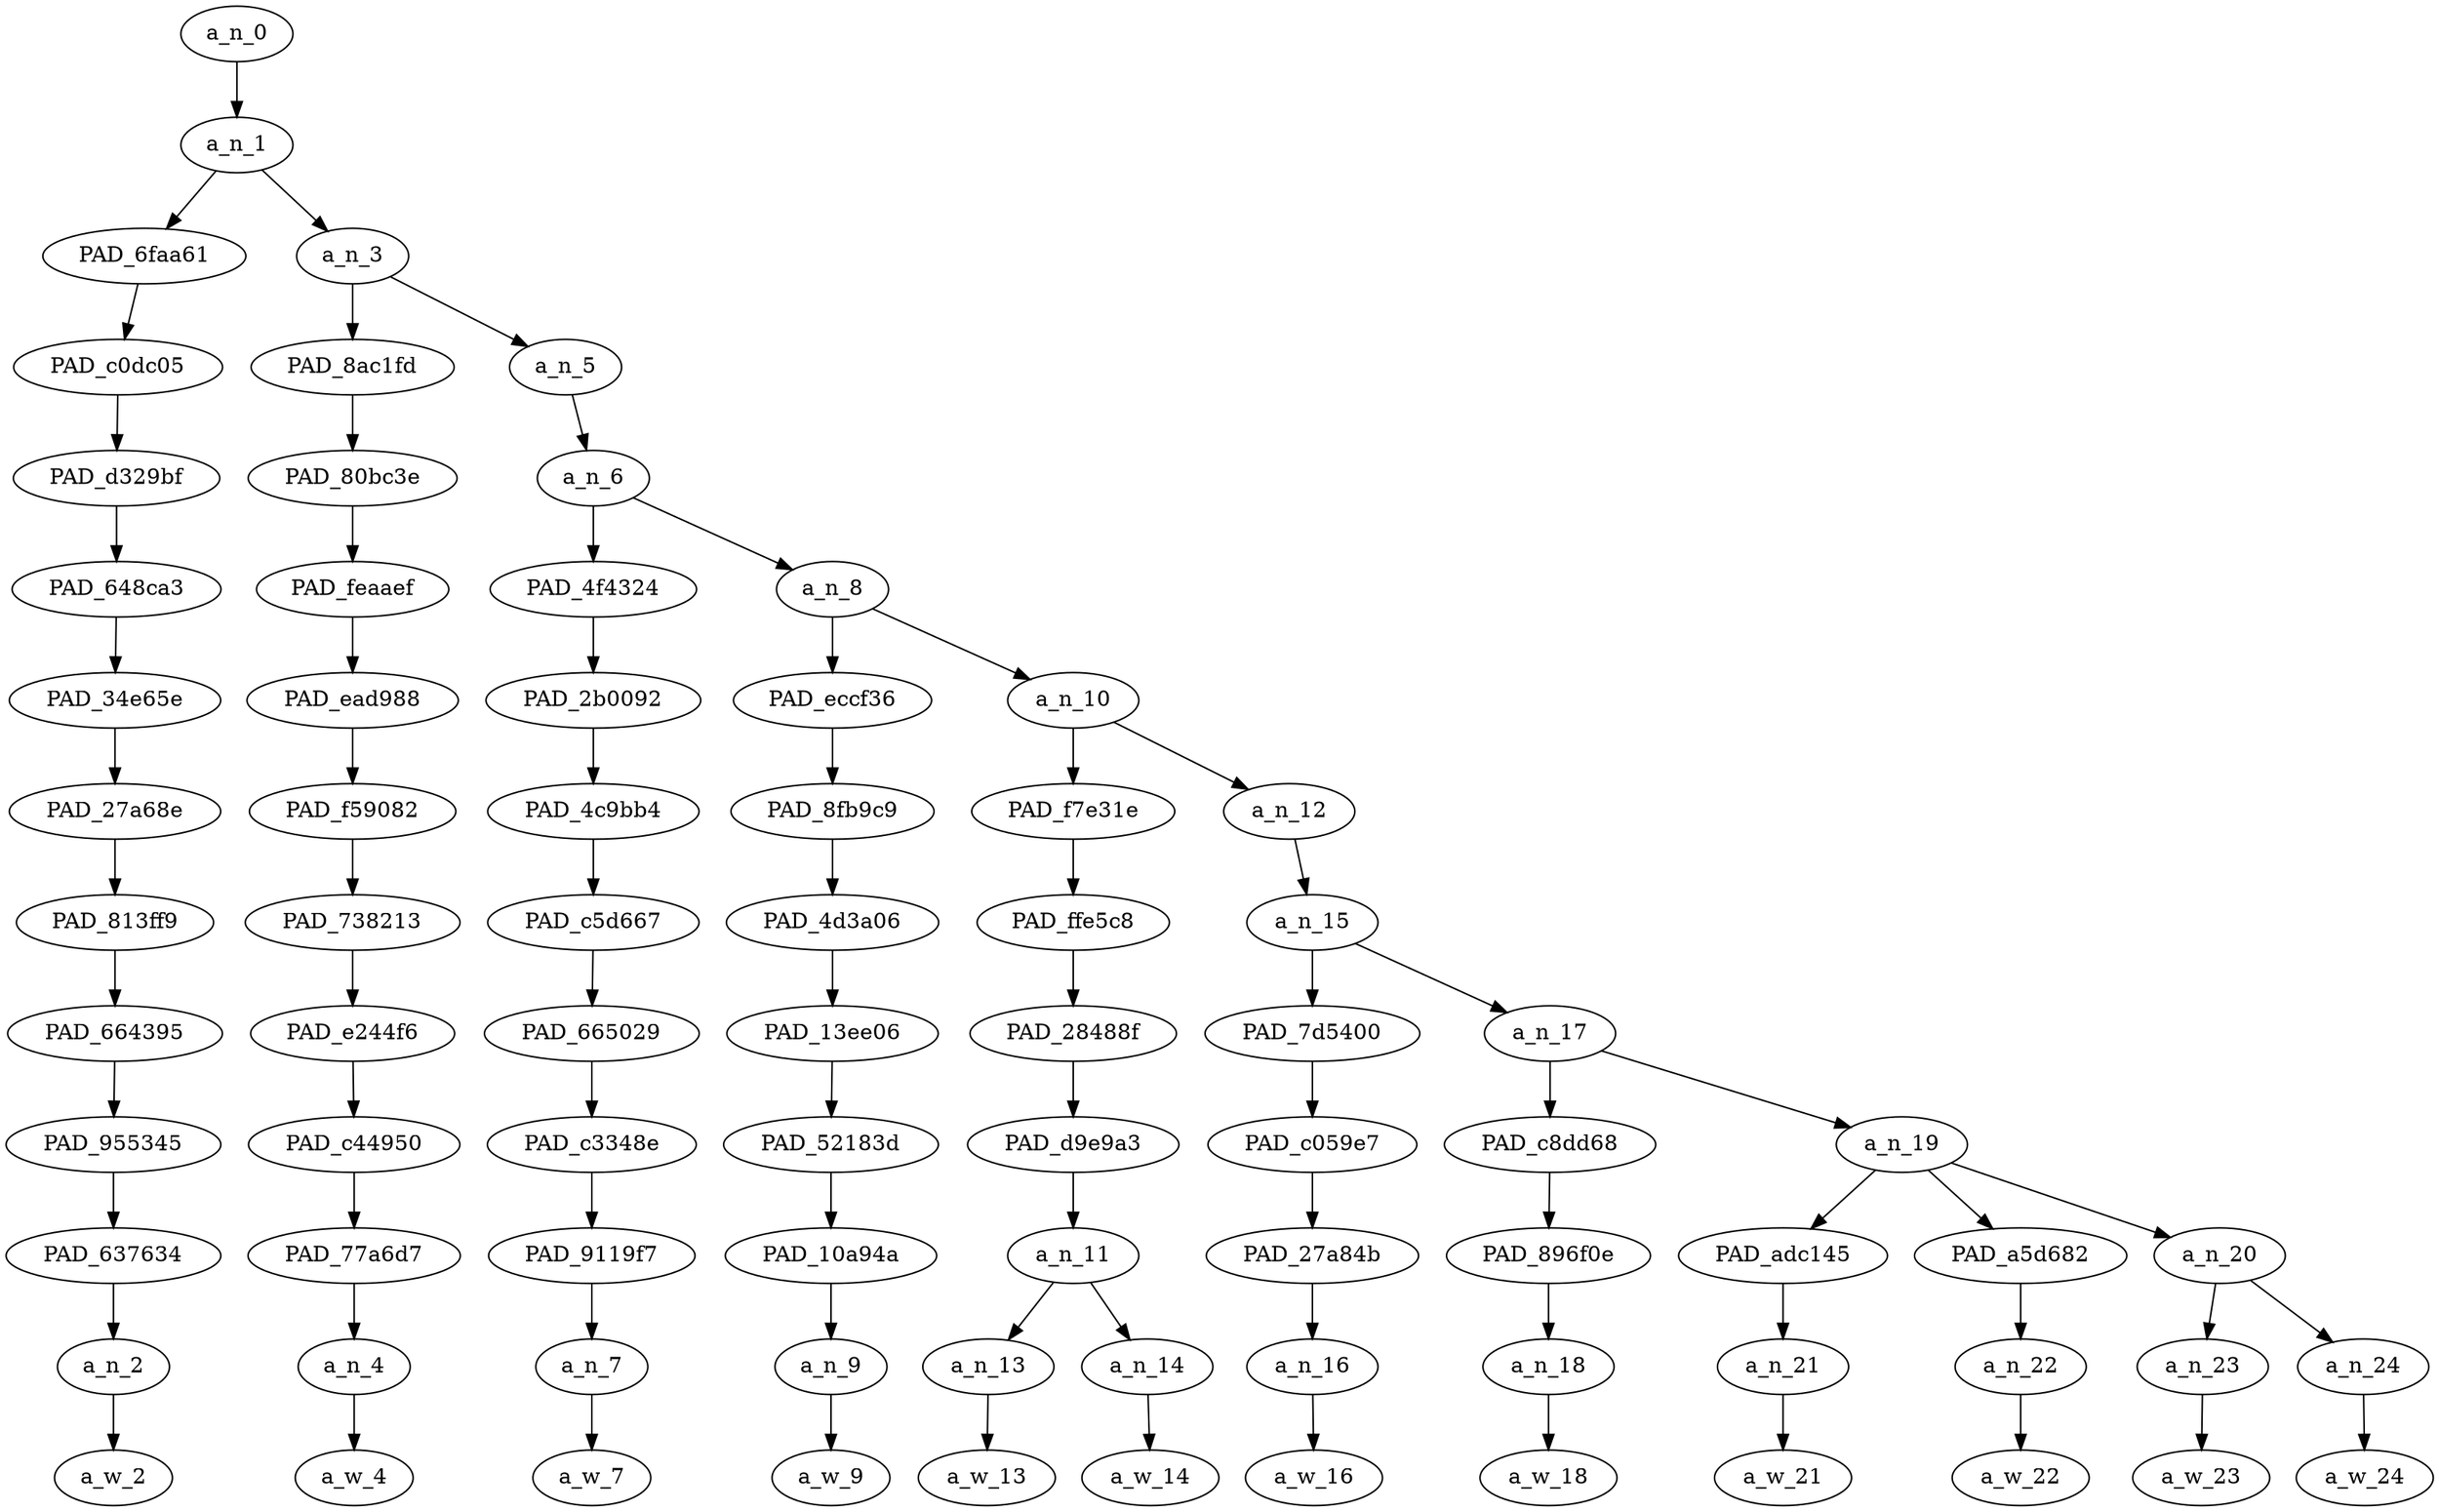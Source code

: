 strict digraph "" {
	a_n_0	[div_dir=1,
		index=0,
		level=13,
		pos="1.0533854166666667,13!",
		text_span="[0, 1, 2, 3, 4, 5, 6, 7, 8, 9, 10, 11]",
		value=1.00000000];
	a_n_1	[div_dir=1,
		index=0,
		level=12,
		pos="1.0533854166666667,12!",
		text_span="[0, 1, 2, 3, 4, 5, 6, 7, 8, 9, 10, 11]",
		value=0.99876933];
	a_n_0 -> a_n_1;
	PAD_6faa61	[div_dir=1,
		index=0,
		level=11,
		pos="0.0,11!",
		text_span="[0]",
		value=0.08812460];
	a_n_1 -> PAD_6faa61;
	a_n_3	[div_dir=1,
		index=1,
		level=11,
		pos="2.1067708333333335,11!",
		text_span="[1, 2, 3, 4, 5, 6, 7, 8, 9, 10, 11]",
		value=0.90941405];
	a_n_1 -> a_n_3;
	PAD_c0dc05	[div_dir=1,
		index=0,
		level=10,
		pos="0.0,10!",
		text_span="[0]",
		value=0.08812460];
	PAD_6faa61 -> PAD_c0dc05;
	PAD_d329bf	[div_dir=1,
		index=0,
		level=9,
		pos="0.0,9!",
		text_span="[0]",
		value=0.08812460];
	PAD_c0dc05 -> PAD_d329bf;
	PAD_648ca3	[div_dir=1,
		index=0,
		level=8,
		pos="0.0,8!",
		text_span="[0]",
		value=0.08812460];
	PAD_d329bf -> PAD_648ca3;
	PAD_34e65e	[div_dir=1,
		index=0,
		level=7,
		pos="0.0,7!",
		text_span="[0]",
		value=0.08812460];
	PAD_648ca3 -> PAD_34e65e;
	PAD_27a68e	[div_dir=1,
		index=0,
		level=6,
		pos="0.0,6!",
		text_span="[0]",
		value=0.08812460];
	PAD_34e65e -> PAD_27a68e;
	PAD_813ff9	[div_dir=1,
		index=0,
		level=5,
		pos="0.0,5!",
		text_span="[0]",
		value=0.08812460];
	PAD_27a68e -> PAD_813ff9;
	PAD_664395	[div_dir=1,
		index=0,
		level=4,
		pos="0.0,4!",
		text_span="[0]",
		value=0.08812460];
	PAD_813ff9 -> PAD_664395;
	PAD_955345	[div_dir=1,
		index=0,
		level=3,
		pos="0.0,3!",
		text_span="[0]",
		value=0.08812460];
	PAD_664395 -> PAD_955345;
	PAD_637634	[div_dir=1,
		index=0,
		level=2,
		pos="0.0,2!",
		text_span="[0]",
		value=0.08812460];
	PAD_955345 -> PAD_637634;
	a_n_2	[div_dir=1,
		index=0,
		level=1,
		pos="0.0,1!",
		text_span="[0]",
		value=0.08812460];
	PAD_637634 -> a_n_2;
	a_w_2	[div_dir=0,
		index=0,
		level=0,
		pos="0,0!",
		text_span="[0]",
		value=dont];
	a_n_2 -> a_w_2;
	PAD_8ac1fd	[div_dir=1,
		index=1,
		level=10,
		pos="1.0,10!",
		text_span="[1]",
		value=0.03704278];
	a_n_3 -> PAD_8ac1fd;
	a_n_5	[div_dir=1,
		index=2,
		level=10,
		pos="3.213541666666667,10!",
		text_span="[2, 3, 4, 5, 6, 7, 8, 9, 10, 11]",
		value=0.87122248];
	a_n_3 -> a_n_5;
	PAD_80bc3e	[div_dir=1,
		index=1,
		level=9,
		pos="1.0,9!",
		text_span="[1]",
		value=0.03704278];
	PAD_8ac1fd -> PAD_80bc3e;
	PAD_feaaef	[div_dir=1,
		index=1,
		level=8,
		pos="1.0,8!",
		text_span="[1]",
		value=0.03704278];
	PAD_80bc3e -> PAD_feaaef;
	PAD_ead988	[div_dir=1,
		index=1,
		level=7,
		pos="1.0,7!",
		text_span="[1]",
		value=0.03704278];
	PAD_feaaef -> PAD_ead988;
	PAD_f59082	[div_dir=1,
		index=1,
		level=6,
		pos="1.0,6!",
		text_span="[1]",
		value=0.03704278];
	PAD_ead988 -> PAD_f59082;
	PAD_738213	[div_dir=1,
		index=1,
		level=5,
		pos="1.0,5!",
		text_span="[1]",
		value=0.03704278];
	PAD_f59082 -> PAD_738213;
	PAD_e244f6	[div_dir=1,
		index=1,
		level=4,
		pos="1.0,4!",
		text_span="[1]",
		value=0.03704278];
	PAD_738213 -> PAD_e244f6;
	PAD_c44950	[div_dir=1,
		index=1,
		level=3,
		pos="1.0,3!",
		text_span="[1]",
		value=0.03704278];
	PAD_e244f6 -> PAD_c44950;
	PAD_77a6d7	[div_dir=1,
		index=1,
		level=2,
		pos="1.0,2!",
		text_span="[1]",
		value=0.03704278];
	PAD_c44950 -> PAD_77a6d7;
	a_n_4	[div_dir=1,
		index=1,
		level=1,
		pos="1.0,1!",
		text_span="[1]",
		value=0.03704278];
	PAD_77a6d7 -> a_n_4;
	a_w_4	[div_dir=0,
		index=1,
		level=0,
		pos="1,0!",
		text_span="[1]",
		value=try];
	a_n_4 -> a_w_4;
	a_n_6	[div_dir=1,
		index=2,
		level=9,
		pos="3.213541666666667,9!",
		text_span="[2, 3, 4, 5, 6, 7, 8, 9, 10, 11]",
		value=0.87009046];
	a_n_5 -> a_n_6;
	PAD_4f4324	[div_dir=1,
		index=2,
		level=8,
		pos="2.0,8!",
		text_span="[2]",
		value=0.03183309];
	a_n_6 -> PAD_4f4324;
	a_n_8	[div_dir=1,
		index=3,
		level=8,
		pos="4.427083333333334,8!",
		text_span="[3, 4, 5, 6, 7, 8, 9, 10, 11]",
		value=0.83712535];
	a_n_6 -> a_n_8;
	PAD_2b0092	[div_dir=1,
		index=2,
		level=7,
		pos="2.0,7!",
		text_span="[2]",
		value=0.03183309];
	PAD_4f4324 -> PAD_2b0092;
	PAD_4c9bb4	[div_dir=1,
		index=2,
		level=6,
		pos="2.0,6!",
		text_span="[2]",
		value=0.03183309];
	PAD_2b0092 -> PAD_4c9bb4;
	PAD_c5d667	[div_dir=1,
		index=2,
		level=5,
		pos="2.0,5!",
		text_span="[2]",
		value=0.03183309];
	PAD_4c9bb4 -> PAD_c5d667;
	PAD_665029	[div_dir=1,
		index=2,
		level=4,
		pos="2.0,4!",
		text_span="[2]",
		value=0.03183309];
	PAD_c5d667 -> PAD_665029;
	PAD_c3348e	[div_dir=1,
		index=2,
		level=3,
		pos="2.0,3!",
		text_span="[2]",
		value=0.03183309];
	PAD_665029 -> PAD_c3348e;
	PAD_9119f7	[div_dir=1,
		index=2,
		level=2,
		pos="2.0,2!",
		text_span="[2]",
		value=0.03183309];
	PAD_c3348e -> PAD_9119f7;
	a_n_7	[div_dir=1,
		index=2,
		level=1,
		pos="2.0,1!",
		text_span="[2]",
		value=0.03183309];
	PAD_9119f7 -> a_n_7;
	a_w_7	[div_dir=0,
		index=2,
		level=0,
		pos="2,0!",
		text_span="[2]",
		value=to];
	a_n_7 -> a_w_7;
	PAD_eccf36	[div_dir=1,
		index=3,
		level=7,
		pos="3.0,7!",
		text_span="[3]",
		value=0.03404010];
	a_n_8 -> PAD_eccf36;
	a_n_10	[div_dir=1,
		index=4,
		level=7,
		pos="5.854166666666667,7!",
		text_span="[4, 5, 6, 7, 8, 9, 10, 11]",
		value=0.80193675];
	a_n_8 -> a_n_10;
	PAD_8fb9c9	[div_dir=1,
		index=3,
		level=6,
		pos="3.0,6!",
		text_span="[3]",
		value=0.03404010];
	PAD_eccf36 -> PAD_8fb9c9;
	PAD_4d3a06	[div_dir=1,
		index=3,
		level=5,
		pos="3.0,5!",
		text_span="[3]",
		value=0.03404010];
	PAD_8fb9c9 -> PAD_4d3a06;
	PAD_13ee06	[div_dir=1,
		index=3,
		level=4,
		pos="3.0,4!",
		text_span="[3]",
		value=0.03404010];
	PAD_4d3a06 -> PAD_13ee06;
	PAD_52183d	[div_dir=1,
		index=3,
		level=3,
		pos="3.0,3!",
		text_span="[3]",
		value=0.03404010];
	PAD_13ee06 -> PAD_52183d;
	PAD_10a94a	[div_dir=1,
		index=3,
		level=2,
		pos="3.0,2!",
		text_span="[3]",
		value=0.03404010];
	PAD_52183d -> PAD_10a94a;
	a_n_9	[div_dir=1,
		index=3,
		level=1,
		pos="3.0,1!",
		text_span="[3]",
		value=0.03404010];
	PAD_10a94a -> a_n_9;
	a_w_9	[div_dir=0,
		index=3,
		level=0,
		pos="3,0!",
		text_span="[3]",
		value=follow];
	a_n_9 -> a_w_9;
	PAD_f7e31e	[div_dir=1,
		index=4,
		level=6,
		pos="4.5,6!",
		text_span="[4, 5]",
		value=0.11982103];
	a_n_10 -> PAD_f7e31e;
	a_n_12	[div_dir=1,
		index=5,
		level=6,
		pos="7.208333333333334,6!",
		text_span="[6, 7, 8, 9, 10, 11]",
		value=0.68094345];
	a_n_10 -> a_n_12;
	PAD_ffe5c8	[div_dir=1,
		index=4,
		level=5,
		pos="4.5,5!",
		text_span="[4, 5]",
		value=0.11982103];
	PAD_f7e31e -> PAD_ffe5c8;
	PAD_28488f	[div_dir=1,
		index=4,
		level=4,
		pos="4.5,4!",
		text_span="[4, 5]",
		value=0.11982103];
	PAD_ffe5c8 -> PAD_28488f;
	PAD_d9e9a3	[div_dir=1,
		index=4,
		level=3,
		pos="4.5,3!",
		text_span="[4, 5]",
		value=0.11982103];
	PAD_28488f -> PAD_d9e9a3;
	a_n_11	[div_dir=1,
		index=4,
		level=2,
		pos="4.5,2!",
		text_span="[4, 5]",
		value=0.11982103];
	PAD_d9e9a3 -> a_n_11;
	a_n_13	[div_dir=1,
		index=4,
		level=1,
		pos="4.0,1!",
		text_span="[4]",
		value=0.03630179];
	a_n_11 -> a_n_13;
	a_n_14	[div_dir=1,
		index=5,
		level=1,
		pos="5.0,1!",
		text_span="[5]",
		value=0.08327117];
	a_n_11 -> a_n_14;
	a_w_13	[div_dir=0,
		index=4,
		level=0,
		pos="4,0!",
		text_span="[4]",
		value=me];
	a_n_13 -> a_w_13;
	a_w_14	[div_dir=0,
		index=5,
		level=0,
		pos="5,0!",
		text_span="[5]",
		value=cunts];
	a_n_14 -> a_w_14;
	a_n_15	[div_dir=1,
		index=5,
		level=5,
		pos="7.208333333333334,5!",
		text_span="[6, 7, 8, 9, 10, 11]",
		value=0.67975486];
	a_n_12 -> a_n_15;
	PAD_7d5400	[div_dir=1,
		index=5,
		level=4,
		pos="6.0,4!",
		text_span="[6]",
		value=0.02924955];
	a_n_15 -> PAD_7d5400;
	a_n_17	[div_dir=1,
		index=6,
		level=4,
		pos="8.416666666666668,4!",
		text_span="[7, 8, 9, 10, 11]",
		value=0.64931673];
	a_n_15 -> a_n_17;
	PAD_c059e7	[div_dir=1,
		index=5,
		level=3,
		pos="6.0,3!",
		text_span="[6]",
		value=0.02924955];
	PAD_7d5400 -> PAD_c059e7;
	PAD_27a84b	[div_dir=1,
		index=5,
		level=2,
		pos="6.0,2!",
		text_span="[6]",
		value=0.02924955];
	PAD_c059e7 -> PAD_27a84b;
	a_n_16	[div_dir=1,
		index=6,
		level=1,
		pos="6.0,1!",
		text_span="[6]",
		value=0.02924955];
	PAD_27a84b -> a_n_16;
	a_w_16	[div_dir=0,
		index=6,
		level=0,
		pos="6,0!",
		text_span="[6]",
		value=i];
	a_n_16 -> a_w_16;
	PAD_c8dd68	[div_dir=1,
		index=6,
		level=3,
		pos="7.0,3!",
		text_span="[7]",
		value=0.07316973];
	a_n_17 -> PAD_c8dd68;
	a_n_19	[div_dir=1,
		index=7,
		level=3,
		pos="9.833333333333334,3!",
		text_span="[8, 9, 10, 11]",
		value=0.57494523];
	a_n_17 -> a_n_19;
	PAD_896f0e	[div_dir=1,
		index=6,
		level=2,
		pos="7.0,2!",
		text_span="[7]",
		value=0.07316973];
	PAD_c8dd68 -> PAD_896f0e;
	a_n_18	[div_dir=1,
		index=7,
		level=1,
		pos="7.0,1!",
		text_span="[7]",
		value=0.07316973];
	PAD_896f0e -> a_n_18;
	a_w_18	[div_dir=0,
		index=7,
		level=0,
		pos="7,0!",
		text_span="[7]",
		value=aint];
	a_n_18 -> a_w_18;
	PAD_adc145	[div_dir=1,
		index=8,
		level=2,
		pos="10.0,2!",
		text_span="[10]",
		value=0.15216542];
	a_n_19 -> PAD_adc145;
	PAD_a5d682	[div_dir=1,
		index=9,
		level=2,
		pos="11.0,2!",
		text_span="[11]",
		value=0.32003263];
	a_n_19 -> PAD_a5d682;
	a_n_20	[div_dir=1,
		index=7,
		level=2,
		pos="8.5,2!",
		text_span="[8, 9]",
		value=0.10144729];
	a_n_19 -> a_n_20;
	a_n_21	[div_dir=1,
		index=10,
		level=1,
		pos="10.0,1!",
		text_span="[10]",
		value=0.15216542];
	PAD_adc145 -> a_n_21;
	a_w_21	[div_dir=0,
		index=10,
		level=0,
		pos="10,0!",
		text_span="[10]",
		value=faggot];
	a_n_21 -> a_w_21;
	a_n_22	[div_dir=1,
		index=11,
		level=1,
		pos="11.0,1!",
		text_span="[11]",
		value=0.32003263];
	PAD_a5d682 -> a_n_22;
	a_w_22	[div_dir=0,
		index=11,
		level=0,
		pos="11,0!",
		text_span="[11]",
		value=sandniggers];
	a_n_22 -> a_w_22;
	a_n_23	[div_dir=1,
		index=8,
		level=1,
		pos="8.0,1!",
		text_span="[8]",
		value=0.03825110];
	a_n_20 -> a_n_23;
	a_n_24	[div_dir=1,
		index=9,
		level=1,
		pos="9.0,1!",
		text_span="[9]",
		value=0.06282090];
	a_n_20 -> a_n_24;
	a_w_23	[div_dir=0,
		index=8,
		level=0,
		pos="8,0!",
		text_span="[8]",
		value=blind];
	a_n_23 -> a_w_23;
	a_w_24	[div_dir=0,
		index=9,
		level=0,
		pos="9,0!",
		text_span="[9]",
		value=bitch];
	a_n_24 -> a_w_24;
}
